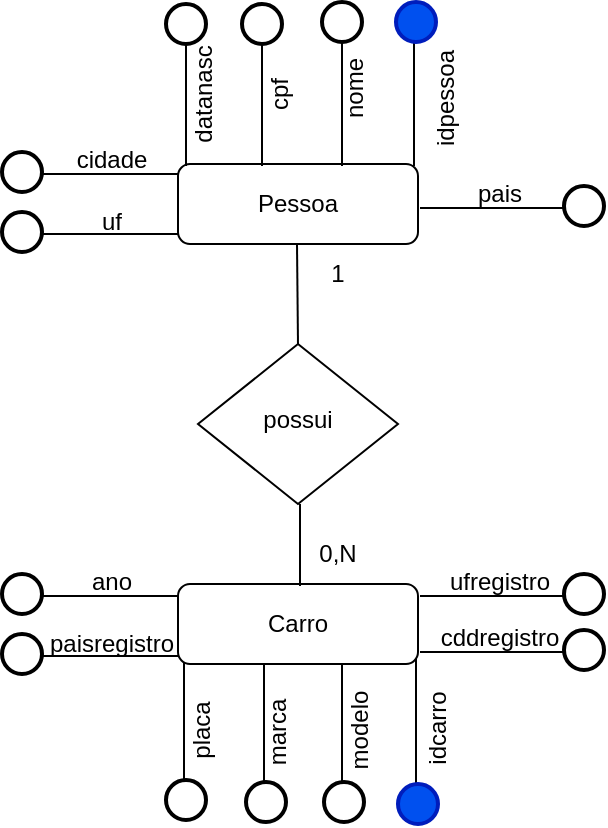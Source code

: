 <mxfile version="21.6.8" type="device">
  <diagram id="C5RBs43oDa-KdzZeNtuy" name="Page-1">
    <mxGraphModel dx="1036" dy="1775" grid="1" gridSize="10" guides="1" tooltips="1" connect="1" arrows="1" fold="1" page="1" pageScale="1" pageWidth="827" pageHeight="1169" math="0" shadow="0">
      <root>
        <mxCell id="WIyWlLk6GJQsqaUBKTNV-0" />
        <mxCell id="WIyWlLk6GJQsqaUBKTNV-1" parent="WIyWlLk6GJQsqaUBKTNV-0" />
        <mxCell id="WIyWlLk6GJQsqaUBKTNV-3" value="Pessoa" style="rounded=1;whiteSpace=wrap;html=1;fontSize=12;glass=0;strokeWidth=1;shadow=0;labelBackgroundColor=none;" parent="WIyWlLk6GJQsqaUBKTNV-1" vertex="1">
          <mxGeometry x="160" y="80" width="120" height="40" as="geometry" />
        </mxCell>
        <mxCell id="WIyWlLk6GJQsqaUBKTNV-6" value="possui" style="rhombus;whiteSpace=wrap;html=1;shadow=0;fontFamily=Helvetica;fontSize=12;align=center;strokeWidth=1;spacing=6;spacingTop=-4;labelBackgroundColor=none;" parent="WIyWlLk6GJQsqaUBKTNV-1" vertex="1">
          <mxGeometry x="170" y="170" width="100" height="80" as="geometry" />
        </mxCell>
        <mxCell id="WIyWlLk6GJQsqaUBKTNV-11" value="Carro" style="rounded=1;whiteSpace=wrap;html=1;fontSize=12;glass=0;strokeWidth=1;shadow=0;labelBackgroundColor=none;" parent="WIyWlLk6GJQsqaUBKTNV-1" vertex="1">
          <mxGeometry x="160" y="290" width="120" height="40" as="geometry" />
        </mxCell>
        <mxCell id="tkqUugEl0vr4MGdkXSBQ-0" value="1" style="text;html=1;strokeColor=none;fillColor=none;align=center;verticalAlign=middle;whiteSpace=wrap;rounded=0;labelBackgroundColor=none;" parent="WIyWlLk6GJQsqaUBKTNV-1" vertex="1">
          <mxGeometry x="210" y="120" width="60" height="30" as="geometry" />
        </mxCell>
        <mxCell id="tkqUugEl0vr4MGdkXSBQ-1" value="0,N" style="text;html=1;strokeColor=none;fillColor=none;align=center;verticalAlign=middle;whiteSpace=wrap;rounded=0;labelBackgroundColor=none;" parent="WIyWlLk6GJQsqaUBKTNV-1" vertex="1">
          <mxGeometry x="210" y="260" width="60" height="30" as="geometry" />
        </mxCell>
        <mxCell id="6E9DOU4xpVlxgEArB3ro-3" value="" style="endArrow=none;html=1;rounded=0;" parent="WIyWlLk6GJQsqaUBKTNV-1" edge="1">
          <mxGeometry relative="1" as="geometry">
            <mxPoint x="219.5" y="120" as="sourcePoint" />
            <mxPoint x="220" y="170" as="targetPoint" />
          </mxGeometry>
        </mxCell>
        <mxCell id="6E9DOU4xpVlxgEArB3ro-4" value="" style="endArrow=none;html=1;rounded=0;" parent="WIyWlLk6GJQsqaUBKTNV-1" edge="1">
          <mxGeometry relative="1" as="geometry">
            <mxPoint x="221" y="250" as="sourcePoint" />
            <mxPoint x="221" y="291" as="targetPoint" />
          </mxGeometry>
        </mxCell>
        <mxCell id="6E9DOU4xpVlxgEArB3ro-15" value="" style="endArrow=none;html=1;rounded=0;endFill=0;shadow=0;fillColor=#0000FF;" parent="WIyWlLk6GJQsqaUBKTNV-1" edge="1">
          <mxGeometry relative="1" as="geometry">
            <mxPoint x="278" y="81" as="sourcePoint" />
            <mxPoint x="278" y="2" as="targetPoint" />
          </mxGeometry>
        </mxCell>
        <mxCell id="6E9DOU4xpVlxgEArB3ro-21" value="idpessoa" style="text;html=1;strokeColor=none;fillColor=none;align=center;verticalAlign=middle;whiteSpace=wrap;rounded=0;rotation=-90;" parent="WIyWlLk6GJQsqaUBKTNV-1" vertex="1">
          <mxGeometry x="267" y="34" width="54" height="26" as="geometry" />
        </mxCell>
        <mxCell id="6E9DOU4xpVlxgEArB3ro-23" value="" style="endArrow=none;html=1;rounded=0;" parent="WIyWlLk6GJQsqaUBKTNV-1" edge="1">
          <mxGeometry relative="1" as="geometry">
            <mxPoint x="242" y="81" as="sourcePoint" />
            <mxPoint x="242" y="12" as="targetPoint" />
          </mxGeometry>
        </mxCell>
        <mxCell id="6E9DOU4xpVlxgEArB3ro-24" value="" style="strokeWidth=2;html=1;shape=mxgraph.flowchart.start_2;whiteSpace=wrap;fillColor=#0050ef;fontColor=#ffffff;strokeColor=#001DBC;" parent="WIyWlLk6GJQsqaUBKTNV-1" vertex="1">
          <mxGeometry x="269" y="-1" width="20" height="20" as="geometry" />
        </mxCell>
        <mxCell id="6E9DOU4xpVlxgEArB3ro-25" value="" style="strokeWidth=2;html=1;shape=mxgraph.flowchart.start_2;whiteSpace=wrap;" parent="WIyWlLk6GJQsqaUBKTNV-1" vertex="1">
          <mxGeometry x="232" y="-1" width="20" height="20" as="geometry" />
        </mxCell>
        <mxCell id="6E9DOU4xpVlxgEArB3ro-26" value="nome" style="text;html=1;strokeColor=none;fillColor=none;align=center;verticalAlign=middle;whiteSpace=wrap;rounded=0;rotation=-90;" parent="WIyWlLk6GJQsqaUBKTNV-1" vertex="1">
          <mxGeometry x="223.5" y="27.5" width="49" height="30" as="geometry" />
        </mxCell>
        <mxCell id="6E9DOU4xpVlxgEArB3ro-27" value="" style="endArrow=none;html=1;rounded=0;" parent="WIyWlLk6GJQsqaUBKTNV-1" edge="1">
          <mxGeometry relative="1" as="geometry">
            <mxPoint x="202" y="81" as="sourcePoint" />
            <mxPoint x="202" y="12" as="targetPoint" />
          </mxGeometry>
        </mxCell>
        <mxCell id="6E9DOU4xpVlxgEArB3ro-28" value="" style="strokeWidth=2;html=1;shape=mxgraph.flowchart.start_2;whiteSpace=wrap;" parent="WIyWlLk6GJQsqaUBKTNV-1" vertex="1">
          <mxGeometry x="192" width="20" height="20" as="geometry" />
        </mxCell>
        <mxCell id="6E9DOU4xpVlxgEArB3ro-29" value="cpf" style="text;html=1;strokeColor=none;fillColor=none;align=center;verticalAlign=middle;whiteSpace=wrap;rounded=0;rotation=-90;" parent="WIyWlLk6GJQsqaUBKTNV-1" vertex="1">
          <mxGeometry x="181" y="30" width="60" height="30" as="geometry" />
        </mxCell>
        <mxCell id="6E9DOU4xpVlxgEArB3ro-34" value="" style="endArrow=none;html=1;rounded=0;" parent="WIyWlLk6GJQsqaUBKTNV-1" edge="1">
          <mxGeometry relative="1" as="geometry">
            <mxPoint x="164" y="81" as="sourcePoint" />
            <mxPoint x="164" y="12" as="targetPoint" />
          </mxGeometry>
        </mxCell>
        <mxCell id="6E9DOU4xpVlxgEArB3ro-35" value="" style="strokeWidth=2;html=1;shape=mxgraph.flowchart.start_2;whiteSpace=wrap;" parent="WIyWlLk6GJQsqaUBKTNV-1" vertex="1">
          <mxGeometry x="154" width="20" height="20" as="geometry" />
        </mxCell>
        <mxCell id="6E9DOU4xpVlxgEArB3ro-36" value="datanasc" style="text;html=1;strokeColor=none;fillColor=none;align=center;verticalAlign=middle;whiteSpace=wrap;rounded=0;rotation=-90;" parent="WIyWlLk6GJQsqaUBKTNV-1" vertex="1">
          <mxGeometry x="143" y="30" width="60" height="30" as="geometry" />
        </mxCell>
        <mxCell id="6E9DOU4xpVlxgEArB3ro-40" value="" style="endArrow=none;html=1;rounded=0;" parent="WIyWlLk6GJQsqaUBKTNV-1" edge="1">
          <mxGeometry relative="1" as="geometry">
            <mxPoint x="80" y="85" as="sourcePoint" />
            <mxPoint x="160" y="85" as="targetPoint" />
          </mxGeometry>
        </mxCell>
        <mxCell id="6E9DOU4xpVlxgEArB3ro-42" value="" style="strokeWidth=2;html=1;shape=mxgraph.flowchart.start_2;whiteSpace=wrap;" parent="WIyWlLk6GJQsqaUBKTNV-1" vertex="1">
          <mxGeometry x="72" y="74" width="20" height="20" as="geometry" />
        </mxCell>
        <mxCell id="6E9DOU4xpVlxgEArB3ro-43" value="cidade" style="text;html=1;strokeColor=none;fillColor=none;align=center;verticalAlign=middle;whiteSpace=wrap;rounded=0;" parent="WIyWlLk6GJQsqaUBKTNV-1" vertex="1">
          <mxGeometry x="97" y="63" width="60" height="30" as="geometry" />
        </mxCell>
        <mxCell id="6E9DOU4xpVlxgEArB3ro-45" value="" style="endArrow=none;html=1;rounded=0;" parent="WIyWlLk6GJQsqaUBKTNV-1" edge="1">
          <mxGeometry relative="1" as="geometry">
            <mxPoint x="80" y="115" as="sourcePoint" />
            <mxPoint x="160" y="115" as="targetPoint" />
          </mxGeometry>
        </mxCell>
        <mxCell id="6E9DOU4xpVlxgEArB3ro-46" value="" style="strokeWidth=2;html=1;shape=mxgraph.flowchart.start_2;whiteSpace=wrap;" parent="WIyWlLk6GJQsqaUBKTNV-1" vertex="1">
          <mxGeometry x="72" y="104" width="20" height="20" as="geometry" />
        </mxCell>
        <mxCell id="6E9DOU4xpVlxgEArB3ro-47" value="uf" style="text;html=1;strokeColor=none;fillColor=none;align=center;verticalAlign=middle;whiteSpace=wrap;rounded=0;" parent="WIyWlLk6GJQsqaUBKTNV-1" vertex="1">
          <mxGeometry x="97" y="94" width="60" height="30" as="geometry" />
        </mxCell>
        <mxCell id="6E9DOU4xpVlxgEArB3ro-50" value="" style="endArrow=none;html=1;rounded=0;" parent="WIyWlLk6GJQsqaUBKTNV-1" edge="1">
          <mxGeometry relative="1" as="geometry">
            <mxPoint x="281" y="102" as="sourcePoint" />
            <mxPoint x="361" y="102" as="targetPoint" />
          </mxGeometry>
        </mxCell>
        <mxCell id="6E9DOU4xpVlxgEArB3ro-51" value="" style="strokeWidth=2;html=1;shape=mxgraph.flowchart.start_2;whiteSpace=wrap;" parent="WIyWlLk6GJQsqaUBKTNV-1" vertex="1">
          <mxGeometry x="353" y="91" width="20" height="20" as="geometry" />
        </mxCell>
        <mxCell id="6E9DOU4xpVlxgEArB3ro-52" value="pais" style="text;html=1;strokeColor=none;fillColor=none;align=center;verticalAlign=middle;whiteSpace=wrap;rounded=0;" parent="WIyWlLk6GJQsqaUBKTNV-1" vertex="1">
          <mxGeometry x="291" y="80" width="60" height="30" as="geometry" />
        </mxCell>
        <mxCell id="6E9DOU4xpVlxgEArB3ro-55" value="" style="endArrow=none;html=1;rounded=0;endFill=0;shadow=0;fillColor=#0000FF;" parent="WIyWlLk6GJQsqaUBKTNV-1" edge="1">
          <mxGeometry relative="1" as="geometry">
            <mxPoint x="279" y="406" as="sourcePoint" />
            <mxPoint x="279" y="327" as="targetPoint" />
          </mxGeometry>
        </mxCell>
        <mxCell id="6E9DOU4xpVlxgEArB3ro-57" value="" style="strokeWidth=2;html=1;shape=mxgraph.flowchart.start_2;whiteSpace=wrap;fillColor=#0050ef;fontColor=#ffffff;strokeColor=#001DBC;" parent="WIyWlLk6GJQsqaUBKTNV-1" vertex="1">
          <mxGeometry x="270" y="390" width="20" height="20" as="geometry" />
        </mxCell>
        <mxCell id="6E9DOU4xpVlxgEArB3ro-60" value="idcarro" style="text;html=1;strokeColor=none;fillColor=none;align=center;verticalAlign=middle;whiteSpace=wrap;rounded=0;rotation=-90;" parent="WIyWlLk6GJQsqaUBKTNV-1" vertex="1">
          <mxGeometry x="260" y="347" width="60" height="30" as="geometry" />
        </mxCell>
        <mxCell id="6E9DOU4xpVlxgEArB3ro-64" value="" style="endArrow=none;html=1;rounded=0;" parent="WIyWlLk6GJQsqaUBKTNV-1" edge="1">
          <mxGeometry relative="1" as="geometry">
            <mxPoint x="242" y="399" as="sourcePoint" />
            <mxPoint x="242" y="330" as="targetPoint" />
          </mxGeometry>
        </mxCell>
        <mxCell id="6E9DOU4xpVlxgEArB3ro-65" value="" style="strokeWidth=2;html=1;shape=mxgraph.flowchart.start_2;whiteSpace=wrap;" parent="WIyWlLk6GJQsqaUBKTNV-1" vertex="1">
          <mxGeometry x="233" y="389" width="20" height="20" as="geometry" />
        </mxCell>
        <mxCell id="6E9DOU4xpVlxgEArB3ro-66" value="" style="endArrow=none;html=1;rounded=0;" parent="WIyWlLk6GJQsqaUBKTNV-1" edge="1">
          <mxGeometry relative="1" as="geometry">
            <mxPoint x="203" y="399" as="sourcePoint" />
            <mxPoint x="203" y="330" as="targetPoint" />
          </mxGeometry>
        </mxCell>
        <mxCell id="6E9DOU4xpVlxgEArB3ro-67" value="" style="strokeWidth=2;html=1;shape=mxgraph.flowchart.start_2;whiteSpace=wrap;" parent="WIyWlLk6GJQsqaUBKTNV-1" vertex="1">
          <mxGeometry x="194" y="389" width="20" height="20" as="geometry" />
        </mxCell>
        <mxCell id="6E9DOU4xpVlxgEArB3ro-70" value="" style="endArrow=none;html=1;rounded=0;" parent="WIyWlLk6GJQsqaUBKTNV-1" edge="1">
          <mxGeometry relative="1" as="geometry">
            <mxPoint x="163" y="398" as="sourcePoint" />
            <mxPoint x="163" y="329" as="targetPoint" />
          </mxGeometry>
        </mxCell>
        <mxCell id="6E9DOU4xpVlxgEArB3ro-71" value="" style="strokeWidth=2;html=1;shape=mxgraph.flowchart.start_2;whiteSpace=wrap;" parent="WIyWlLk6GJQsqaUBKTNV-1" vertex="1">
          <mxGeometry x="154" y="388" width="20" height="20" as="geometry" />
        </mxCell>
        <mxCell id="6E9DOU4xpVlxgEArB3ro-83" value="modelo" style="text;html=1;strokeColor=none;fillColor=none;align=center;verticalAlign=middle;whiteSpace=wrap;rounded=0;rotation=-90;" parent="WIyWlLk6GJQsqaUBKTNV-1" vertex="1">
          <mxGeometry x="221" y="348" width="60" height="30" as="geometry" />
        </mxCell>
        <mxCell id="6E9DOU4xpVlxgEArB3ro-84" value="marca" style="text;html=1;strokeColor=none;fillColor=none;align=center;verticalAlign=middle;whiteSpace=wrap;rounded=0;rotation=-90;" parent="WIyWlLk6GJQsqaUBKTNV-1" vertex="1">
          <mxGeometry x="180" y="349" width="60" height="30" as="geometry" />
        </mxCell>
        <mxCell id="6E9DOU4xpVlxgEArB3ro-85" value="placa" style="text;html=1;strokeColor=none;fillColor=none;align=center;verticalAlign=middle;whiteSpace=wrap;rounded=0;rotation=-90;" parent="WIyWlLk6GJQsqaUBKTNV-1" vertex="1">
          <mxGeometry x="142" y="348" width="60" height="30" as="geometry" />
        </mxCell>
        <mxCell id="6E9DOU4xpVlxgEArB3ro-86" value="" style="endArrow=none;html=1;rounded=0;" parent="WIyWlLk6GJQsqaUBKTNV-1" edge="1">
          <mxGeometry relative="1" as="geometry">
            <mxPoint x="80" y="296" as="sourcePoint" />
            <mxPoint x="160" y="296" as="targetPoint" />
          </mxGeometry>
        </mxCell>
        <mxCell id="6E9DOU4xpVlxgEArB3ro-87" value="" style="strokeWidth=2;html=1;shape=mxgraph.flowchart.start_2;whiteSpace=wrap;" parent="WIyWlLk6GJQsqaUBKTNV-1" vertex="1">
          <mxGeometry x="72" y="285" width="20" height="20" as="geometry" />
        </mxCell>
        <mxCell id="6E9DOU4xpVlxgEArB3ro-88" value="ano" style="text;html=1;strokeColor=none;fillColor=none;align=center;verticalAlign=middle;whiteSpace=wrap;rounded=0;" parent="WIyWlLk6GJQsqaUBKTNV-1" vertex="1">
          <mxGeometry x="97" y="274" width="60" height="30" as="geometry" />
        </mxCell>
        <mxCell id="6E9DOU4xpVlxgEArB3ro-89" value="" style="endArrow=none;html=1;rounded=0;" parent="WIyWlLk6GJQsqaUBKTNV-1" edge="1">
          <mxGeometry relative="1" as="geometry">
            <mxPoint x="80" y="326" as="sourcePoint" />
            <mxPoint x="160" y="326" as="targetPoint" />
          </mxGeometry>
        </mxCell>
        <mxCell id="6E9DOU4xpVlxgEArB3ro-90" value="" style="strokeWidth=2;html=1;shape=mxgraph.flowchart.start_2;whiteSpace=wrap;" parent="WIyWlLk6GJQsqaUBKTNV-1" vertex="1">
          <mxGeometry x="72" y="315" width="20" height="20" as="geometry" />
        </mxCell>
        <mxCell id="6E9DOU4xpVlxgEArB3ro-91" value="paisregistro" style="text;html=1;strokeColor=none;fillColor=none;align=center;verticalAlign=middle;whiteSpace=wrap;rounded=0;" parent="WIyWlLk6GJQsqaUBKTNV-1" vertex="1">
          <mxGeometry x="97" y="305" width="60" height="30" as="geometry" />
        </mxCell>
        <mxCell id="6E9DOU4xpVlxgEArB3ro-92" value="" style="endArrow=none;html=1;rounded=0;" parent="WIyWlLk6GJQsqaUBKTNV-1" edge="1">
          <mxGeometry relative="1" as="geometry">
            <mxPoint x="281" y="296" as="sourcePoint" />
            <mxPoint x="361" y="296" as="targetPoint" />
          </mxGeometry>
        </mxCell>
        <mxCell id="6E9DOU4xpVlxgEArB3ro-93" value="" style="strokeWidth=2;html=1;shape=mxgraph.flowchart.start_2;whiteSpace=wrap;" parent="WIyWlLk6GJQsqaUBKTNV-1" vertex="1">
          <mxGeometry x="353" y="285" width="20" height="20" as="geometry" />
        </mxCell>
        <mxCell id="6E9DOU4xpVlxgEArB3ro-94" value="ufregistro" style="text;html=1;strokeColor=none;fillColor=none;align=center;verticalAlign=middle;whiteSpace=wrap;rounded=0;" parent="WIyWlLk6GJQsqaUBKTNV-1" vertex="1">
          <mxGeometry x="291" y="274" width="60" height="30" as="geometry" />
        </mxCell>
        <mxCell id="6E9DOU4xpVlxgEArB3ro-95" value="" style="endArrow=none;html=1;rounded=0;" parent="WIyWlLk6GJQsqaUBKTNV-1" edge="1">
          <mxGeometry relative="1" as="geometry">
            <mxPoint x="281" y="324" as="sourcePoint" />
            <mxPoint x="361" y="324" as="targetPoint" />
          </mxGeometry>
        </mxCell>
        <mxCell id="6E9DOU4xpVlxgEArB3ro-96" value="" style="strokeWidth=2;html=1;shape=mxgraph.flowchart.start_2;whiteSpace=wrap;" parent="WIyWlLk6GJQsqaUBKTNV-1" vertex="1">
          <mxGeometry x="353" y="313" width="20" height="20" as="geometry" />
        </mxCell>
        <mxCell id="6E9DOU4xpVlxgEArB3ro-97" value="cddregistro" style="text;html=1;strokeColor=none;fillColor=none;align=center;verticalAlign=middle;whiteSpace=wrap;rounded=0;" parent="WIyWlLk6GJQsqaUBKTNV-1" vertex="1">
          <mxGeometry x="291" y="302" width="60" height="30" as="geometry" />
        </mxCell>
      </root>
    </mxGraphModel>
  </diagram>
</mxfile>
